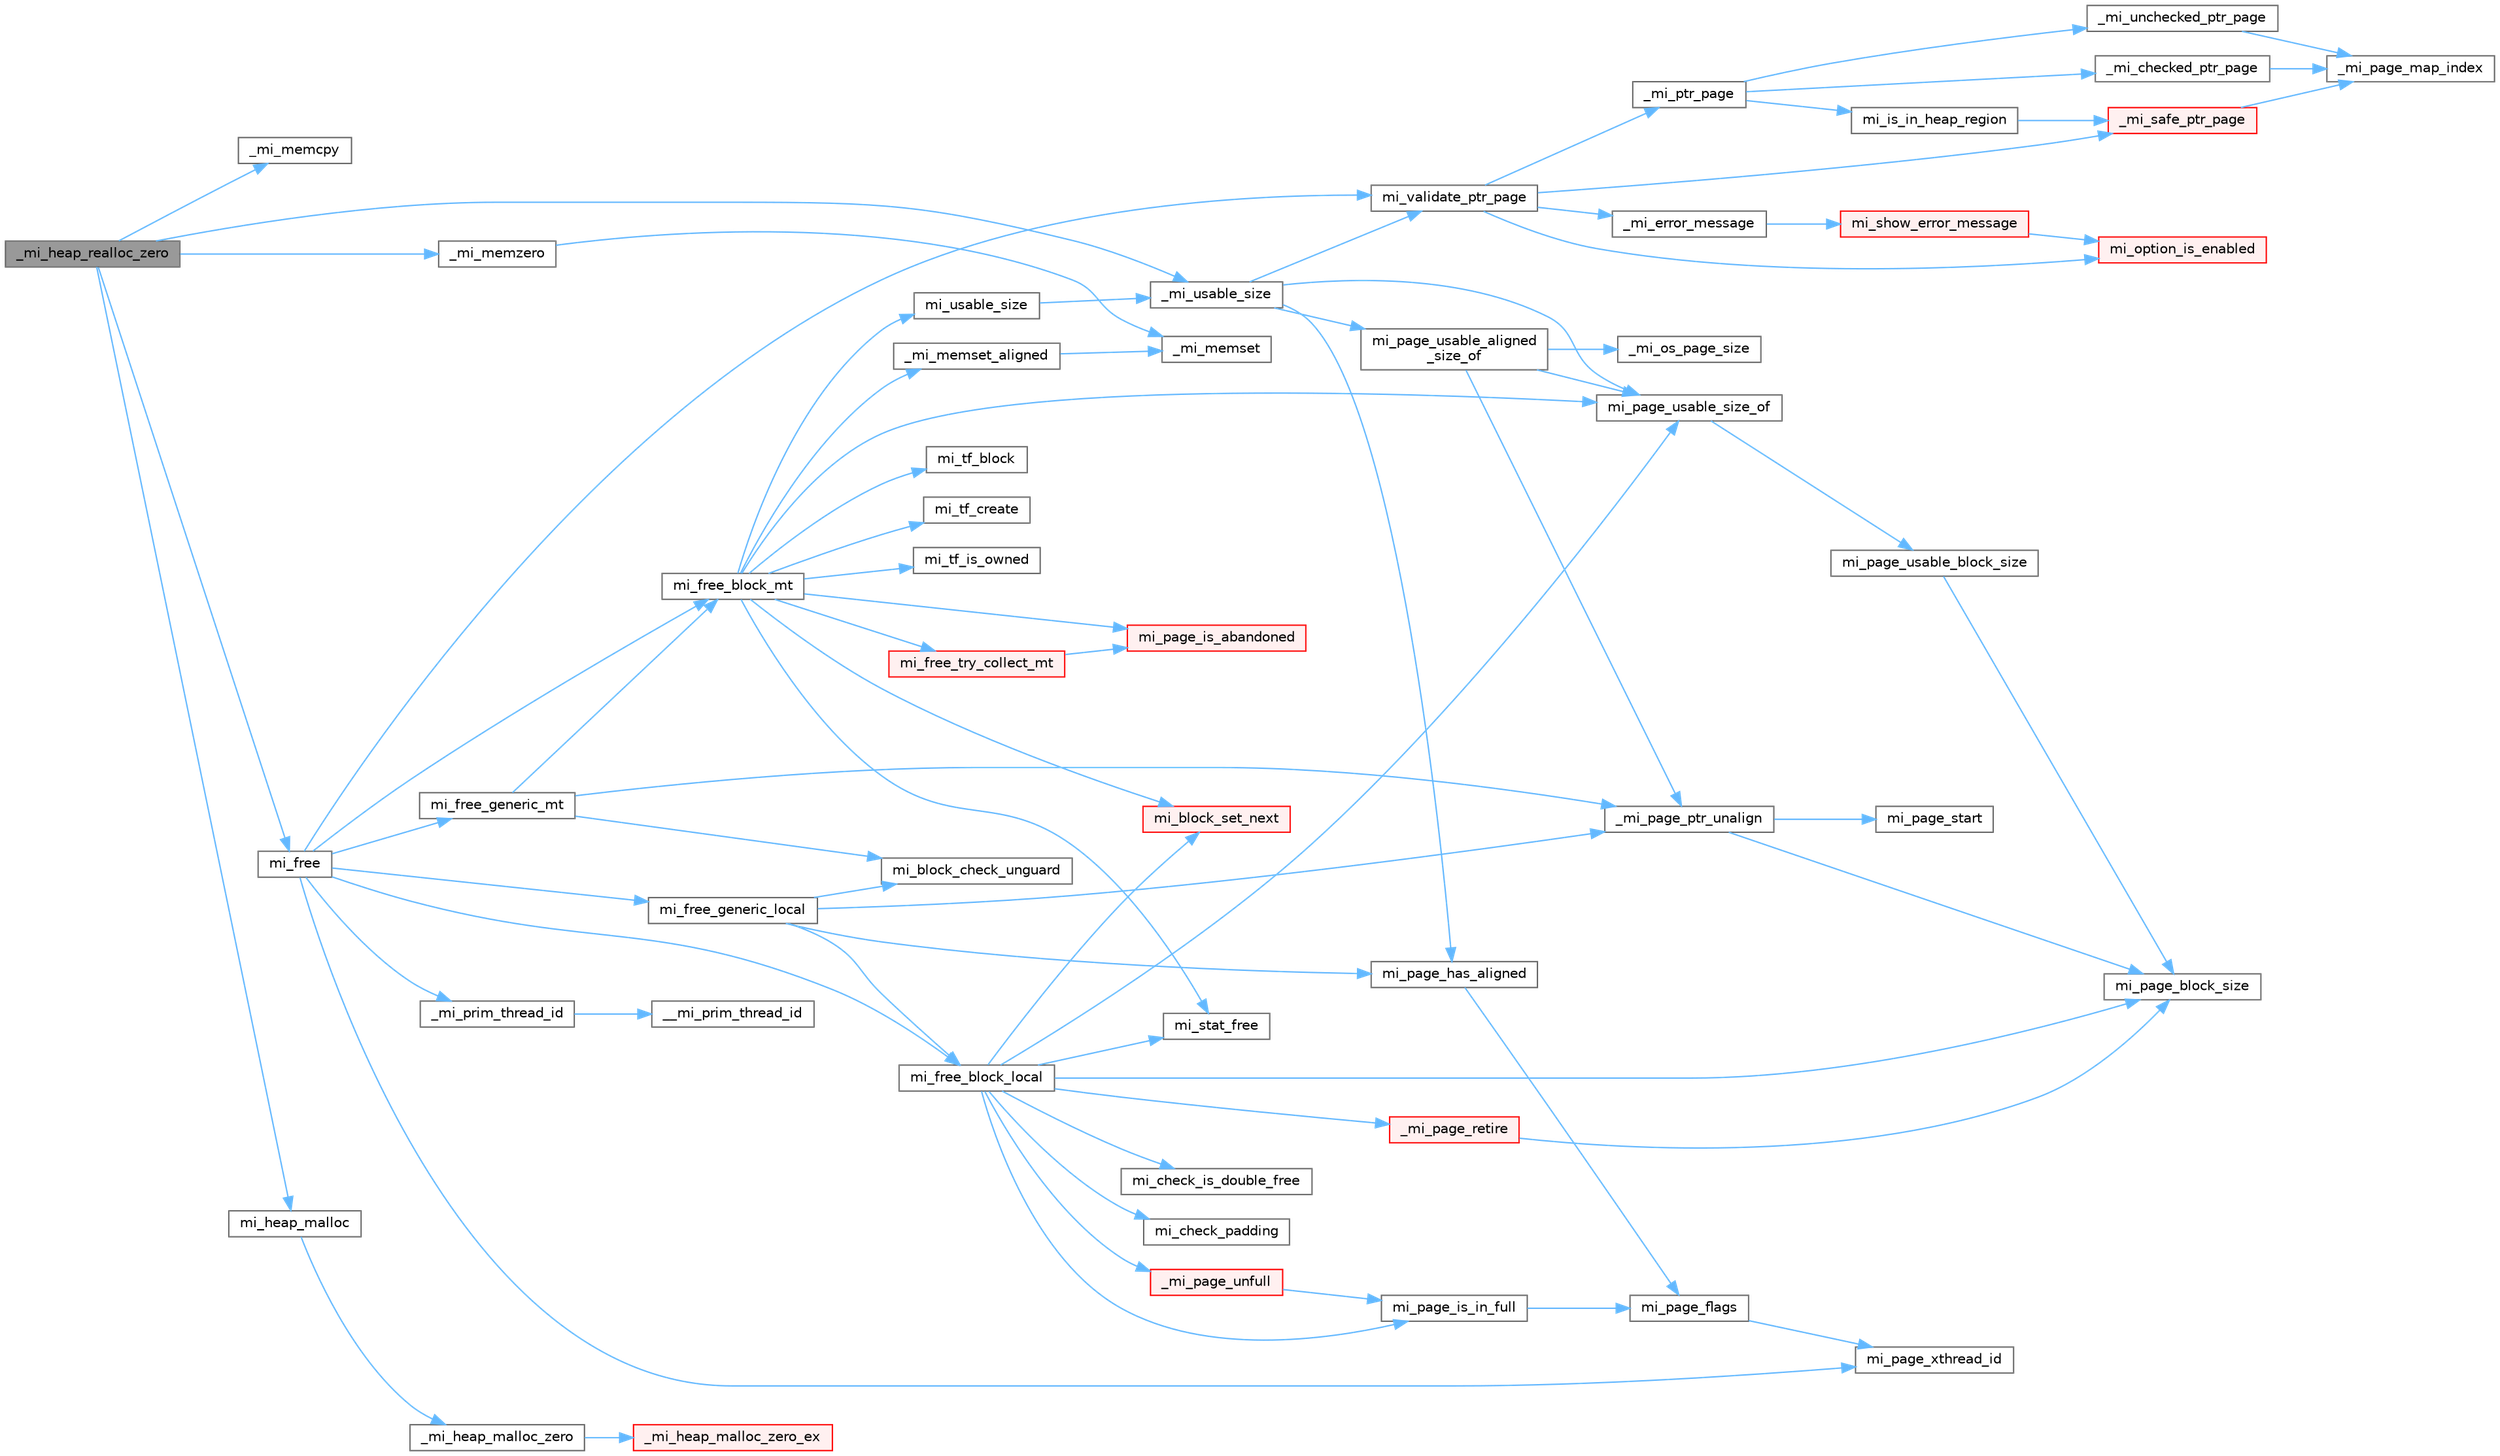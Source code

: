 digraph "_mi_heap_realloc_zero"
{
 // LATEX_PDF_SIZE
  bgcolor="transparent";
  edge [fontname=Helvetica,fontsize=10,labelfontname=Helvetica,labelfontsize=10];
  node [fontname=Helvetica,fontsize=10,shape=box,height=0.2,width=0.4];
  rankdir="LR";
  Node1 [id="Node000001",label="_mi_heap_realloc_zero",height=0.2,width=0.4,color="gray40", fillcolor="grey60", style="filled", fontcolor="black",tooltip=" "];
  Node1 -> Node2 [id="edge75_Node000001_Node000002",color="steelblue1",style="solid",tooltip=" "];
  Node2 [id="Node000002",label="_mi_memcpy",height=0.2,width=0.4,color="grey40", fillcolor="white", style="filled",URL="$_e_a_s_t_l_2packages_2mimalloc_2include_2mimalloc_2internal_8h.html#aced8405f24c39af46117066bb1633924",tooltip=" "];
  Node1 -> Node3 [id="edge76_Node000001_Node000003",color="steelblue1",style="solid",tooltip=" "];
  Node3 [id="Node000003",label="_mi_memzero",height=0.2,width=0.4,color="grey40", fillcolor="white", style="filled",URL="$_e_a_s_t_l_2packages_2mimalloc_2include_2mimalloc_2internal_8h.html#a621a19b2339e1a1d23f8bc1a96eb3b54",tooltip=" "];
  Node3 -> Node4 [id="edge77_Node000003_Node000004",color="steelblue1",style="solid",tooltip=" "];
  Node4 [id="Node000004",label="_mi_memset",height=0.2,width=0.4,color="grey40", fillcolor="white", style="filled",URL="$_e_a_s_t_l_2packages_2mimalloc_2include_2mimalloc_2internal_8h.html#ae042f084f894809035813d45e3c43561",tooltip=" "];
  Node1 -> Node5 [id="edge78_Node000001_Node000005",color="steelblue1",style="solid",tooltip=" "];
  Node5 [id="Node000005",label="_mi_usable_size",height=0.2,width=0.4,color="grey40", fillcolor="white", style="filled",URL="$free_8c.html#ad2304b1ed3a49b8c20e550c060d5627d",tooltip=" "];
  Node5 -> Node6 [id="edge79_Node000005_Node000006",color="steelblue1",style="solid",tooltip=" "];
  Node6 [id="Node000006",label="mi_page_has_aligned",height=0.2,width=0.4,color="grey40", fillcolor="white", style="filled",URL="$_e_a_s_t_l_2packages_2mimalloc_2include_2mimalloc_2internal_8h.html#ae0b5641b1e2fabf59c84685e08520852",tooltip=" "];
  Node6 -> Node7 [id="edge80_Node000006_Node000007",color="steelblue1",style="solid",tooltip=" "];
  Node7 [id="Node000007",label="mi_page_flags",height=0.2,width=0.4,color="grey40", fillcolor="white", style="filled",URL="$_e_a_s_t_l_2packages_2mimalloc_2include_2mimalloc_2internal_8h.html#a3d26e50ecf7ae2045d2a6dc69c3c30c8",tooltip=" "];
  Node7 -> Node8 [id="edge81_Node000007_Node000008",color="steelblue1",style="solid",tooltip=" "];
  Node8 [id="Node000008",label="mi_page_xthread_id",height=0.2,width=0.4,color="grey40", fillcolor="white", style="filled",URL="$_e_a_s_t_l_2packages_2mimalloc_2include_2mimalloc_2internal_8h.html#af15a53be4fb9aa00af3c25632b1b1dac",tooltip=" "];
  Node5 -> Node9 [id="edge82_Node000005_Node000009",color="steelblue1",style="solid",tooltip=" "];
  Node9 [id="Node000009",label="mi_page_usable_aligned\l_size_of",height=0.2,width=0.4,color="grey40", fillcolor="white", style="filled",URL="$free_8c.html#a85c1b5ab3965f4a581f194aa06d0cf45",tooltip=" "];
  Node9 -> Node10 [id="edge83_Node000009_Node000010",color="steelblue1",style="solid",tooltip=" "];
  Node10 [id="Node000010",label="_mi_os_page_size",height=0.2,width=0.4,color="grey40", fillcolor="white", style="filled",URL="$os_8c.html#a723e4c95209d4c6282b53317473e83d5",tooltip=" "];
  Node9 -> Node11 [id="edge84_Node000009_Node000011",color="steelblue1",style="solid",tooltip=" "];
  Node11 [id="Node000011",label="_mi_page_ptr_unalign",height=0.2,width=0.4,color="grey40", fillcolor="white", style="filled",URL="$free_8c.html#a02c896f799e571b628b2d7747ca9f771",tooltip=" "];
  Node11 -> Node12 [id="edge85_Node000011_Node000012",color="steelblue1",style="solid",tooltip=" "];
  Node12 [id="Node000012",label="mi_page_block_size",height=0.2,width=0.4,color="grey40", fillcolor="white", style="filled",URL="$_e_a_s_t_l_2packages_2mimalloc_2include_2mimalloc_2internal_8h.html#a6134893990c1f09da2b40092ceecc780",tooltip=" "];
  Node11 -> Node13 [id="edge86_Node000011_Node000013",color="steelblue1",style="solid",tooltip=" "];
  Node13 [id="Node000013",label="mi_page_start",height=0.2,width=0.4,color="grey40", fillcolor="white", style="filled",URL="$_e_a_s_t_l_2packages_2mimalloc_2include_2mimalloc_2internal_8h.html#a95e8b035747d340ad060f5cf0811b7e9",tooltip=" "];
  Node9 -> Node14 [id="edge87_Node000009_Node000014",color="steelblue1",style="solid",tooltip=" "];
  Node14 [id="Node000014",label="mi_page_usable_size_of",height=0.2,width=0.4,color="grey40", fillcolor="white", style="filled",URL="$free_8c.html#a26335e66b160c5319806a2e33f7b70e7",tooltip=" "];
  Node14 -> Node15 [id="edge88_Node000014_Node000015",color="steelblue1",style="solid",tooltip=" "];
  Node15 [id="Node000015",label="mi_page_usable_block_size",height=0.2,width=0.4,color="grey40", fillcolor="white", style="filled",URL="$_e_a_s_t_l_2packages_2mimalloc_2include_2mimalloc_2internal_8h.html#a432abca03d059a7d40d8d39617afc8f7",tooltip=" "];
  Node15 -> Node12 [id="edge89_Node000015_Node000012",color="steelblue1",style="solid",tooltip=" "];
  Node5 -> Node14 [id="edge90_Node000005_Node000014",color="steelblue1",style="solid",tooltip=" "];
  Node5 -> Node16 [id="edge91_Node000005_Node000016",color="steelblue1",style="solid",tooltip=" "];
  Node16 [id="Node000016",label="mi_validate_ptr_page",height=0.2,width=0.4,color="grey40", fillcolor="white", style="filled",URL="$free_8c.html#a3c325fa47ff6342dca1b913607844b93",tooltip=" "];
  Node16 -> Node17 [id="edge92_Node000016_Node000017",color="steelblue1",style="solid",tooltip=" "];
  Node17 [id="Node000017",label="_mi_error_message",height=0.2,width=0.4,color="grey40", fillcolor="white", style="filled",URL="$options_8c.html#a2bebc073bcaac71658e57bb260c2e426",tooltip=" "];
  Node17 -> Node18 [id="edge93_Node000017_Node000018",color="steelblue1",style="solid",tooltip=" "];
  Node18 [id="Node000018",label="mi_show_error_message",height=0.2,width=0.4,color="red", fillcolor="#FFF0F0", style="filled",URL="$options_8c.html#a025f32c63014753e87fd7a579d2bb8aa",tooltip=" "];
  Node18 -> Node19 [id="edge94_Node000018_Node000019",color="steelblue1",style="solid",tooltip=" "];
  Node19 [id="Node000019",label="mi_option_is_enabled",height=0.2,width=0.4,color="red", fillcolor="#FFF0F0", style="filled",URL="$group__options.html#ga459ad98f18b3fc9275474807fe0ca188",tooltip=" "];
  Node16 -> Node54 [id="edge95_Node000016_Node000054",color="steelblue1",style="solid",tooltip=" "];
  Node54 [id="Node000054",label="_mi_ptr_page",height=0.2,width=0.4,color="grey40", fillcolor="white", style="filled",URL="$_e_a_s_t_l_2packages_2mimalloc_2include_2mimalloc_2internal_8h.html#acd84a462a2045538d19ecc56e6cc29f6",tooltip=" "];
  Node54 -> Node55 [id="edge96_Node000054_Node000055",color="steelblue1",style="solid",tooltip=" "];
  Node55 [id="Node000055",label="_mi_checked_ptr_page",height=0.2,width=0.4,color="grey40", fillcolor="white", style="filled",URL="$_e_a_s_t_l_2packages_2mimalloc_2include_2mimalloc_2internal_8h.html#aae1cb48b790d504329cb8031a6a716ef",tooltip=" "];
  Node55 -> Node56 [id="edge97_Node000055_Node000056",color="steelblue1",style="solid",tooltip=" "];
  Node56 [id="Node000056",label="_mi_page_map_index",height=0.2,width=0.4,color="grey40", fillcolor="white", style="filled",URL="$_e_a_s_t_l_2packages_2mimalloc_2include_2mimalloc_2internal_8h.html#ac5fb64f98ad24fd3b47091a14425c3dc",tooltip=" "];
  Node54 -> Node57 [id="edge98_Node000054_Node000057",color="steelblue1",style="solid",tooltip=" "];
  Node57 [id="Node000057",label="_mi_unchecked_ptr_page",height=0.2,width=0.4,color="grey40", fillcolor="white", style="filled",URL="$_e_a_s_t_l_2packages_2mimalloc_2include_2mimalloc_2internal_8h.html#af17a42b9aa712fc80ff8d725eb2300ec",tooltip=" "];
  Node57 -> Node56 [id="edge99_Node000057_Node000056",color="steelblue1",style="solid",tooltip=" "];
  Node54 -> Node58 [id="edge100_Node000054_Node000058",color="steelblue1",style="solid",tooltip=" "];
  Node58 [id="Node000058",label="mi_is_in_heap_region",height=0.2,width=0.4,color="grey40", fillcolor="white", style="filled",URL="$group__extended.html#ga5f071b10d4df1c3658e04e7fd67a94e6",tooltip=" "];
  Node58 -> Node59 [id="edge101_Node000058_Node000059",color="steelblue1",style="solid",tooltip=" "];
  Node59 [id="Node000059",label="_mi_safe_ptr_page",height=0.2,width=0.4,color="red", fillcolor="#FFF0F0", style="filled",URL="$page-map_8c.html#aa93d85305e51471aa1951ab818628a63",tooltip=" "];
  Node59 -> Node56 [id="edge102_Node000059_Node000056",color="steelblue1",style="solid",tooltip=" "];
  Node16 -> Node59 [id="edge103_Node000016_Node000059",color="steelblue1",style="solid",tooltip=" "];
  Node16 -> Node19 [id="edge104_Node000016_Node000019",color="steelblue1",style="solid",tooltip=" "];
  Node1 -> Node61 [id="edge105_Node000001_Node000061",color="steelblue1",style="solid",tooltip=" "];
  Node61 [id="Node000061",label="mi_free",height=0.2,width=0.4,color="grey40", fillcolor="white", style="filled",URL="$group__malloc.html#gaf2c7b89c327d1f60f59e68b9ea644d95",tooltip=" "];
  Node61 -> Node36 [id="edge106_Node000061_Node000036",color="steelblue1",style="solid",tooltip=" "];
  Node36 [id="Node000036",label="_mi_prim_thread_id",height=0.2,width=0.4,color="grey40", fillcolor="white", style="filled",URL="$prim_8h.html#a3875c92cbb791d0a7c69bc1fd2df6804",tooltip=" "];
  Node36 -> Node37 [id="edge107_Node000036_Node000037",color="steelblue1",style="solid",tooltip=" "];
  Node37 [id="Node000037",label="__mi_prim_thread_id",height=0.2,width=0.4,color="grey40", fillcolor="white", style="filled",URL="$prim_8h.html#a42ea20cb0253ec21dff5f6770927df20",tooltip=" "];
  Node61 -> Node62 [id="edge108_Node000061_Node000062",color="steelblue1",style="solid",tooltip=" "];
  Node62 [id="Node000062",label="mi_free_block_local",height=0.2,width=0.4,color="grey40", fillcolor="white", style="filled",URL="$free_8c.html#a4ea336aeb08fb4786186f6087a751d3c",tooltip=" "];
  Node62 -> Node63 [id="edge109_Node000062_Node000063",color="steelblue1",style="solid",tooltip=" "];
  Node63 [id="Node000063",label="_mi_page_retire",height=0.2,width=0.4,color="red", fillcolor="#FFF0F0", style="filled",URL="$page_8c.html#a54b1e58a3b88604ea8dc4d9220f4c32c",tooltip=" "];
  Node63 -> Node12 [id="edge110_Node000063_Node000012",color="steelblue1",style="solid",tooltip=" "];
  Node62 -> Node254 [id="edge111_Node000062_Node000254",color="steelblue1",style="solid",tooltip=" "];
  Node254 [id="Node000254",label="_mi_page_unfull",height=0.2,width=0.4,color="red", fillcolor="#FFF0F0", style="filled",URL="$page_8c.html#a56fb2dd5b89d7848f041fc2f9ad189a0",tooltip=" "];
  Node254 -> Node241 [id="edge112_Node000254_Node000241",color="steelblue1",style="solid",tooltip=" "];
  Node241 [id="Node000241",label="mi_page_is_in_full",height=0.2,width=0.4,color="grey40", fillcolor="white", style="filled",URL="$_e_a_s_t_l_2packages_2mimalloc_2include_2mimalloc_2internal_8h.html#a250f4d0710309fb1cff782cd06644842",tooltip=" "];
  Node241 -> Node7 [id="edge113_Node000241_Node000007",color="steelblue1",style="solid",tooltip=" "];
  Node62 -> Node257 [id="edge114_Node000062_Node000257",color="steelblue1",style="solid",tooltip=" "];
  Node257 [id="Node000257",label="mi_block_set_next",height=0.2,width=0.4,color="red", fillcolor="#FFF0F0", style="filled",URL="$_e_a_s_t_l_2packages_2mimalloc_2include_2mimalloc_2internal_8h.html#ac7b440a922454c163ed1139aac9b946d",tooltip=" "];
  Node62 -> Node261 [id="edge115_Node000062_Node000261",color="steelblue1",style="solid",tooltip=" "];
  Node261 [id="Node000261",label="mi_check_is_double_free",height=0.2,width=0.4,color="grey40", fillcolor="white", style="filled",URL="$free_8c.html#ad23f1572e5f6b82c4c59a43fb9f0595d",tooltip=" "];
  Node62 -> Node262 [id="edge116_Node000062_Node000262",color="steelblue1",style="solid",tooltip=" "];
  Node262 [id="Node000262",label="mi_check_padding",height=0.2,width=0.4,color="grey40", fillcolor="white", style="filled",URL="$free_8c.html#a607d73b1962b5676b5fb0a58d0eda6d8",tooltip=" "];
  Node62 -> Node12 [id="edge117_Node000062_Node000012",color="steelblue1",style="solid",tooltip=" "];
  Node62 -> Node241 [id="edge118_Node000062_Node000241",color="steelblue1",style="solid",tooltip=" "];
  Node62 -> Node14 [id="edge119_Node000062_Node000014",color="steelblue1",style="solid",tooltip=" "];
  Node62 -> Node263 [id="edge120_Node000062_Node000263",color="steelblue1",style="solid",tooltip=" "];
  Node263 [id="Node000263",label="mi_stat_free",height=0.2,width=0.4,color="grey40", fillcolor="white", style="filled",URL="$free_8c.html#a559045bfe8e993e8ee3e7aef40cf1e35",tooltip=" "];
  Node61 -> Node264 [id="edge121_Node000061_Node000264",color="steelblue1",style="solid",tooltip=" "];
  Node264 [id="Node000264",label="mi_free_block_mt",height=0.2,width=0.4,color="grey40", fillcolor="white", style="filled",URL="$free_8c.html#af5ffcf95b8bfc34e499ae3b203e72475",tooltip=" "];
  Node264 -> Node161 [id="edge122_Node000264_Node000161",color="steelblue1",style="solid",tooltip=" "];
  Node161 [id="Node000161",label="_mi_memset_aligned",height=0.2,width=0.4,color="grey40", fillcolor="white", style="filled",URL="$_e_a_s_t_l_2packages_2mimalloc_2include_2mimalloc_2internal_8h.html#a770dbf90c89e7e7761f2f99c0fc28115",tooltip=" "];
  Node161 -> Node4 [id="edge123_Node000161_Node000004",color="steelblue1",style="solid",tooltip=" "];
  Node264 -> Node257 [id="edge124_Node000264_Node000257",color="steelblue1",style="solid",tooltip=" "];
  Node264 -> Node265 [id="edge125_Node000264_Node000265",color="steelblue1",style="solid",tooltip=" "];
  Node265 [id="Node000265",label="mi_free_try_collect_mt",height=0.2,width=0.4,color="red", fillcolor="#FFF0F0", style="filled",URL="$free_8c.html#a95d8dc8cc63abfde145fac55e9353d24",tooltip=" "];
  Node265 -> Node232 [id="edge126_Node000265_Node000232",color="steelblue1",style="solid",tooltip=" "];
  Node232 [id="Node000232",label="mi_page_is_abandoned",height=0.2,width=0.4,color="red", fillcolor="#FFF0F0", style="filled",URL="$_e_a_s_t_l_2packages_2mimalloc_2include_2mimalloc_2internal_8h.html#aa75f964d916bd58a37861b88491c51fb",tooltip=" "];
  Node264 -> Node232 [id="edge127_Node000264_Node000232",color="steelblue1",style="solid",tooltip=" "];
  Node264 -> Node14 [id="edge128_Node000264_Node000014",color="steelblue1",style="solid",tooltip=" "];
  Node264 -> Node263 [id="edge129_Node000264_Node000263",color="steelblue1",style="solid",tooltip=" "];
  Node264 -> Node313 [id="edge130_Node000264_Node000313",color="steelblue1",style="solid",tooltip=" "];
  Node313 [id="Node000313",label="mi_tf_block",height=0.2,width=0.4,color="grey40", fillcolor="white", style="filled",URL="$_e_a_s_t_l_2packages_2mimalloc_2include_2mimalloc_2internal_8h.html#a68f9b45db9fe19930366d0e473bdf791",tooltip=" "];
  Node264 -> Node314 [id="edge131_Node000264_Node000314",color="steelblue1",style="solid",tooltip=" "];
  Node314 [id="Node000314",label="mi_tf_create",height=0.2,width=0.4,color="grey40", fillcolor="white", style="filled",URL="$_e_a_s_t_l_2packages_2mimalloc_2include_2mimalloc_2internal_8h.html#ae5ecd5e45278bd147fbe6720cba0f323",tooltip=" "];
  Node264 -> Node236 [id="edge132_Node000264_Node000236",color="steelblue1",style="solid",tooltip=" "];
  Node236 [id="Node000236",label="mi_tf_is_owned",height=0.2,width=0.4,color="grey40", fillcolor="white", style="filled",URL="$_e_a_s_t_l_2packages_2mimalloc_2include_2mimalloc_2internal_8h.html#aa501cc20d36064923e3d70c4a08879c4",tooltip=" "];
  Node264 -> Node326 [id="edge133_Node000264_Node000326",color="steelblue1",style="solid",tooltip=" "];
  Node326 [id="Node000326",label="mi_usable_size",height=0.2,width=0.4,color="grey40", fillcolor="white", style="filled",URL="$free_8c.html#ad4efa3dd9163181d18af0361e45dac86",tooltip=" "];
  Node326 -> Node5 [id="edge134_Node000326_Node000005",color="steelblue1",style="solid",tooltip=" "];
  Node61 -> Node327 [id="edge135_Node000061_Node000327",color="steelblue1",style="solid",tooltip=" "];
  Node327 [id="Node000327",label="mi_free_generic_local",height=0.2,width=0.4,color="grey40", fillcolor="white", style="filled",URL="$free_8c.html#a2e61936ec89160d051a72f0d1f95424f",tooltip=" "];
  Node327 -> Node11 [id="edge136_Node000327_Node000011",color="steelblue1",style="solid",tooltip=" "];
  Node327 -> Node328 [id="edge137_Node000327_Node000328",color="steelblue1",style="solid",tooltip=" "];
  Node328 [id="Node000328",label="mi_block_check_unguard",height=0.2,width=0.4,color="grey40", fillcolor="white", style="filled",URL="$free_8c.html#a9faffbac5f73a12ca8d2567027a1c43a",tooltip=" "];
  Node327 -> Node62 [id="edge138_Node000327_Node000062",color="steelblue1",style="solid",tooltip=" "];
  Node327 -> Node6 [id="edge139_Node000327_Node000006",color="steelblue1",style="solid",tooltip=" "];
  Node61 -> Node329 [id="edge140_Node000061_Node000329",color="steelblue1",style="solid",tooltip=" "];
  Node329 [id="Node000329",label="mi_free_generic_mt",height=0.2,width=0.4,color="grey40", fillcolor="white", style="filled",URL="$free_8c.html#acc3316883c1cf74f78cb41e5d1b46ced",tooltip=" "];
  Node329 -> Node11 [id="edge141_Node000329_Node000011",color="steelblue1",style="solid",tooltip=" "];
  Node329 -> Node328 [id="edge142_Node000329_Node000328",color="steelblue1",style="solid",tooltip=" "];
  Node329 -> Node264 [id="edge143_Node000329_Node000264",color="steelblue1",style="solid",tooltip=" "];
  Node61 -> Node8 [id="edge144_Node000061_Node000008",color="steelblue1",style="solid",tooltip=" "];
  Node61 -> Node16 [id="edge145_Node000061_Node000016",color="steelblue1",style="solid",tooltip=" "];
  Node1 -> Node330 [id="edge146_Node000001_Node000330",color="steelblue1",style="solid",tooltip=" "];
  Node330 [id="Node000330",label="mi_heap_malloc",height=0.2,width=0.4,color="grey40", fillcolor="white", style="filled",URL="$group__heap.html#gab374e206c7034e0d899fb934e4f4a863",tooltip=" "];
  Node330 -> Node331 [id="edge147_Node000330_Node000331",color="steelblue1",style="solid",tooltip=" "];
  Node331 [id="Node000331",label="_mi_heap_malloc_zero",height=0.2,width=0.4,color="grey40", fillcolor="white", style="filled",URL="$alloc_8c.html#a4f6dd9bc8d4e47e98566ee77883d703e",tooltip=" "];
  Node331 -> Node332 [id="edge148_Node000331_Node000332",color="steelblue1",style="solid",tooltip=" "];
  Node332 [id="Node000332",label="_mi_heap_malloc_zero_ex",height=0.2,width=0.4,color="red", fillcolor="#FFF0F0", style="filled",URL="$alloc_8c.html#a834d11c48c89145e6844b786afa5b7f1",tooltip=" "];
}
